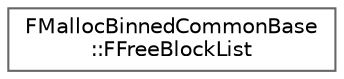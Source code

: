 digraph "Graphical Class Hierarchy"
{
 // INTERACTIVE_SVG=YES
 // LATEX_PDF_SIZE
  bgcolor="transparent";
  edge [fontname=Helvetica,fontsize=10,labelfontname=Helvetica,labelfontsize=10];
  node [fontname=Helvetica,fontsize=10,shape=box,height=0.2,width=0.4];
  rankdir="LR";
  Node0 [id="Node000000",label="FMallocBinnedCommonBase\l::FFreeBlockList",height=0.2,width=0.4,color="grey40", fillcolor="white", style="filled",URL="$da/d18/structFMallocBinnedCommonBase_1_1FFreeBlockList.html",tooltip=" "];
}
